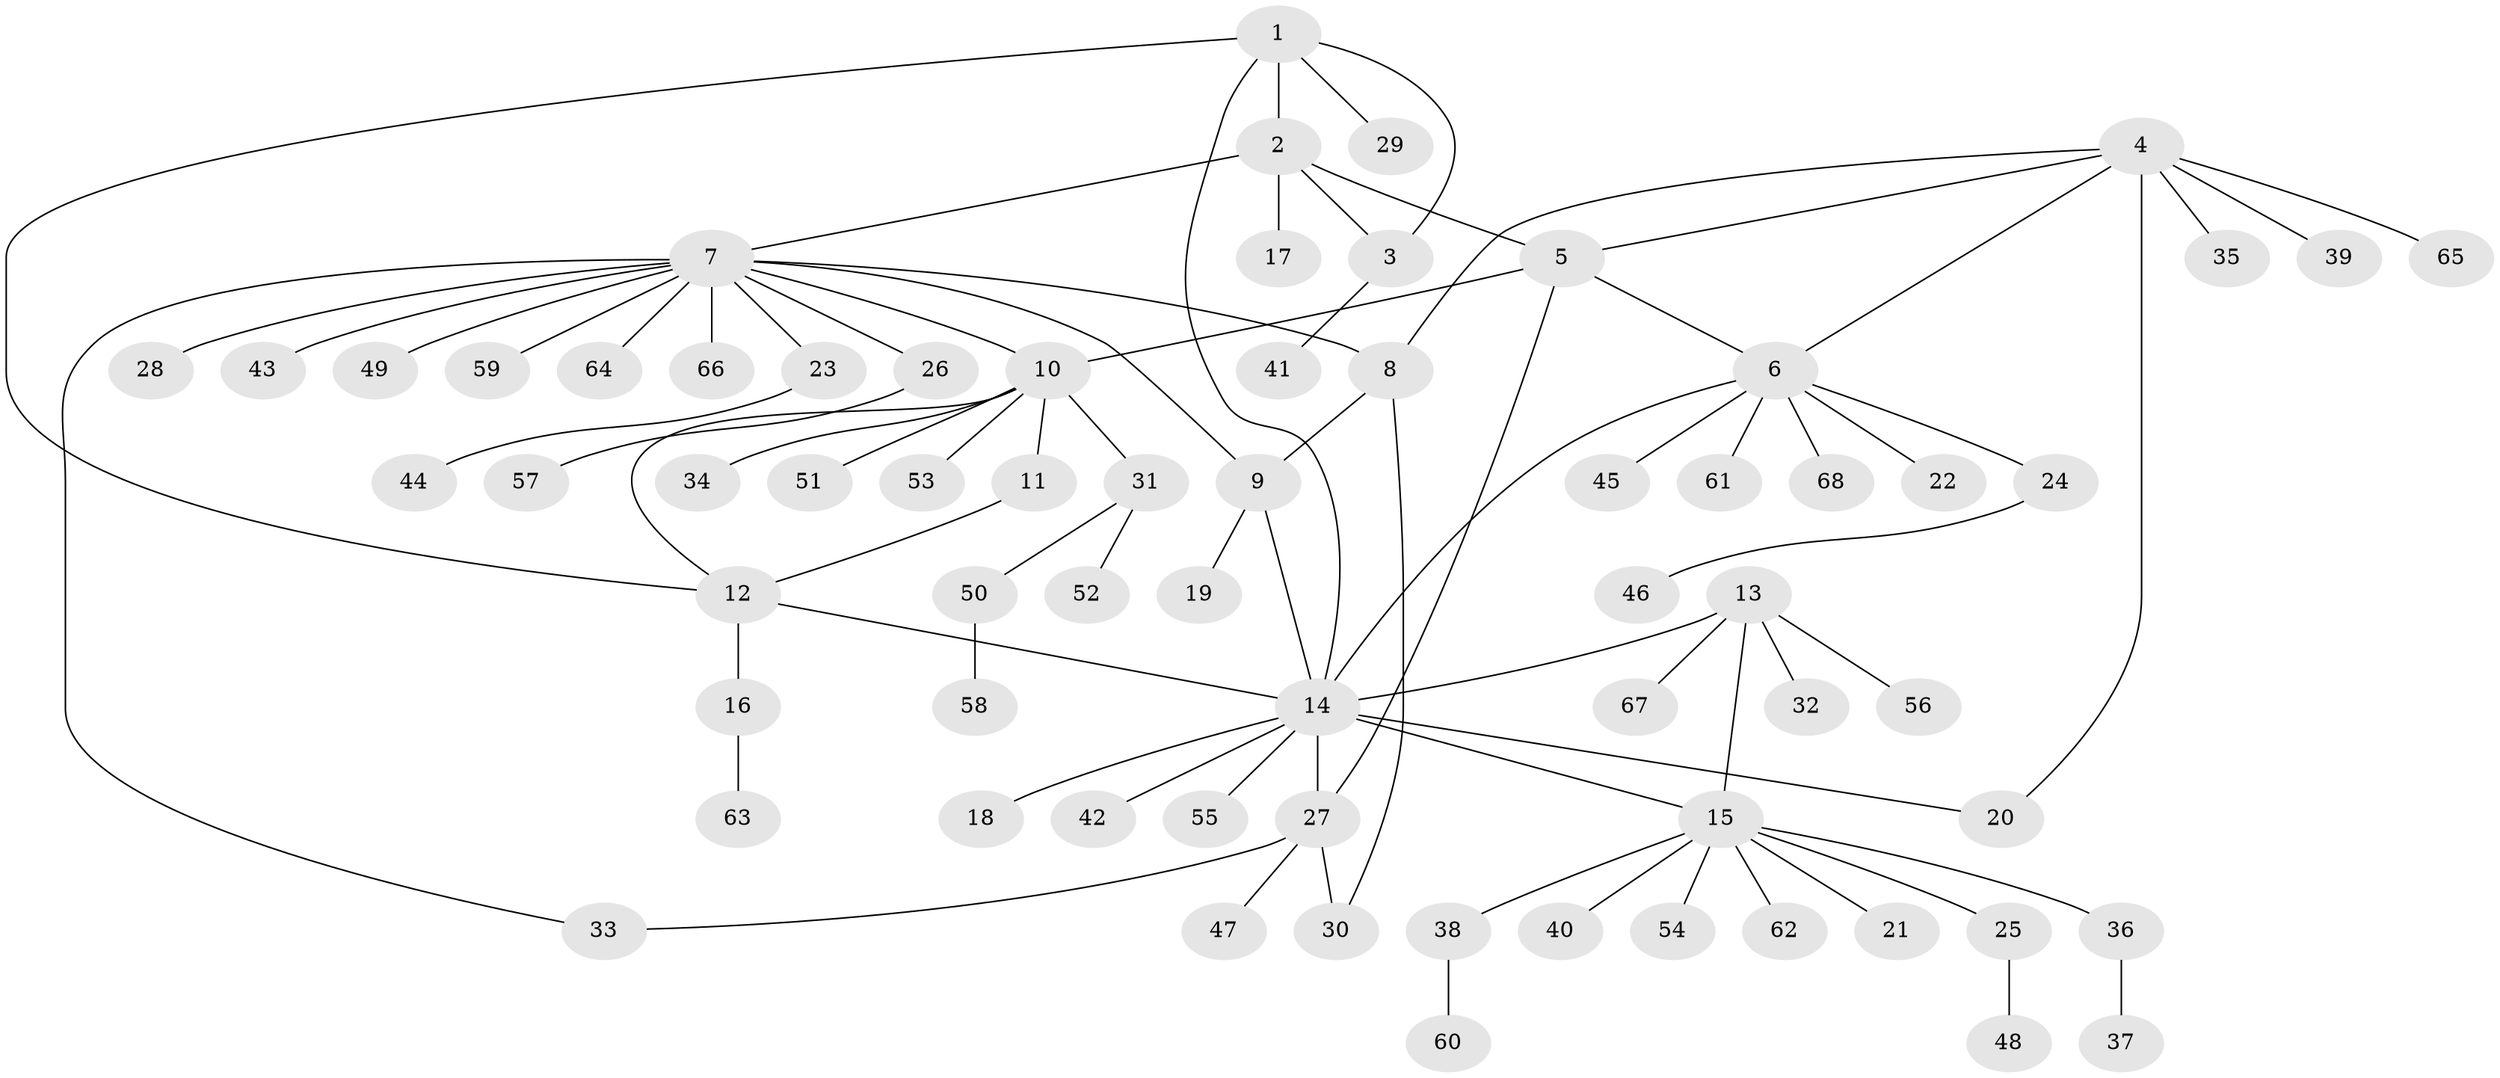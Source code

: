 // Generated by graph-tools (version 1.1) at 2025/26/03/09/25 03:26:40]
// undirected, 68 vertices, 82 edges
graph export_dot {
graph [start="1"]
  node [color=gray90,style=filled];
  1;
  2;
  3;
  4;
  5;
  6;
  7;
  8;
  9;
  10;
  11;
  12;
  13;
  14;
  15;
  16;
  17;
  18;
  19;
  20;
  21;
  22;
  23;
  24;
  25;
  26;
  27;
  28;
  29;
  30;
  31;
  32;
  33;
  34;
  35;
  36;
  37;
  38;
  39;
  40;
  41;
  42;
  43;
  44;
  45;
  46;
  47;
  48;
  49;
  50;
  51;
  52;
  53;
  54;
  55;
  56;
  57;
  58;
  59;
  60;
  61;
  62;
  63;
  64;
  65;
  66;
  67;
  68;
  1 -- 2;
  1 -- 3;
  1 -- 12;
  1 -- 14;
  1 -- 29;
  2 -- 3;
  2 -- 5;
  2 -- 7;
  2 -- 17;
  3 -- 41;
  4 -- 5;
  4 -- 6;
  4 -- 8;
  4 -- 20;
  4 -- 35;
  4 -- 39;
  4 -- 65;
  5 -- 6;
  5 -- 10;
  5 -- 27;
  6 -- 14;
  6 -- 22;
  6 -- 24;
  6 -- 45;
  6 -- 61;
  6 -- 68;
  7 -- 8;
  7 -- 9;
  7 -- 10;
  7 -- 23;
  7 -- 26;
  7 -- 28;
  7 -- 33;
  7 -- 43;
  7 -- 49;
  7 -- 59;
  7 -- 64;
  7 -- 66;
  8 -- 9;
  8 -- 30;
  9 -- 14;
  9 -- 19;
  10 -- 11;
  10 -- 12;
  10 -- 31;
  10 -- 34;
  10 -- 51;
  10 -- 53;
  11 -- 12;
  12 -- 14;
  12 -- 16;
  13 -- 14;
  13 -- 15;
  13 -- 32;
  13 -- 56;
  13 -- 67;
  14 -- 15;
  14 -- 18;
  14 -- 20;
  14 -- 27;
  14 -- 42;
  14 -- 55;
  15 -- 21;
  15 -- 25;
  15 -- 36;
  15 -- 38;
  15 -- 40;
  15 -- 54;
  15 -- 62;
  16 -- 63;
  23 -- 44;
  24 -- 46;
  25 -- 48;
  26 -- 57;
  27 -- 30;
  27 -- 33;
  27 -- 47;
  31 -- 50;
  31 -- 52;
  36 -- 37;
  38 -- 60;
  50 -- 58;
}
